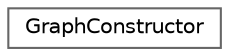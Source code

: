 digraph "Graphical Class Hierarchy"
{
 // LATEX_PDF_SIZE
  bgcolor="transparent";
  edge [fontname=Helvetica,fontsize=10,labelfontname=Helvetica,labelfontsize=10];
  node [fontname=Helvetica,fontsize=10,shape=box,height=0.2,width=0.4];
  rankdir="LR";
  Node0 [label="GraphConstructor",height=0.2,width=0.4,color="grey40", fillcolor="white", style="filled",URL="$class_graph_constructor.html",tooltip="Class responsible for constructing the graph."];
}
